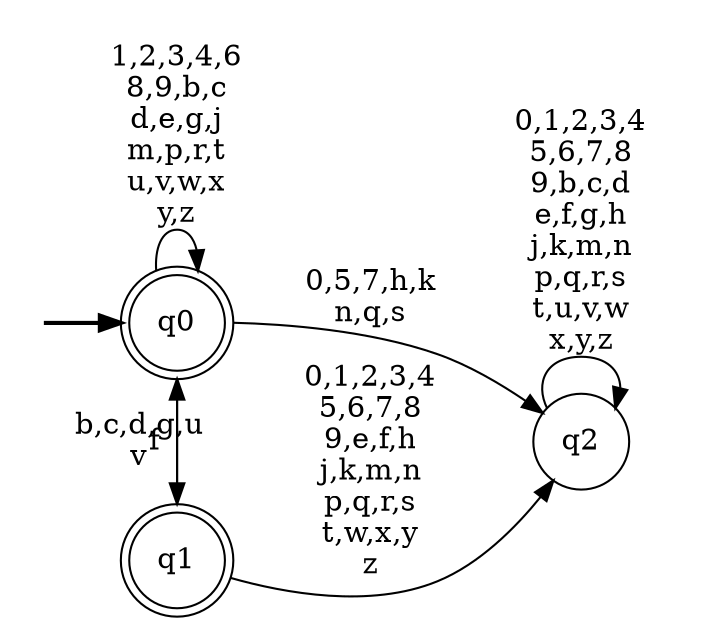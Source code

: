 digraph BlueStar {
__start0 [style = invis, shape = none, label = "", width = 0, height = 0];

rankdir=LR;
size="8,5";

s0 [style="rounded,filled", color="black", fillcolor="white" shape="doublecircle", label="q0"];
s1 [style="rounded,filled", color="black", fillcolor="white" shape="doublecircle", label="q1"];
s2 [style="filled", color="black", fillcolor="white" shape="circle", label="q2"];
subgraph cluster_main { 
	graph [pad=".75", ranksep="0.15", nodesep="0.15"];
	 style=invis; 
	__start0 -> s0 [penwidth=2];
}
s0 -> s0 [label="1,2,3,4,6\n8,9,b,c\nd,e,g,j\nm,p,r,t\nu,v,w,x\ny,z"];
s0 -> s1 [label="f"];
s0 -> s2 [label="0,5,7,h,k\nn,q,s"];
s1 -> s0 [label="b,c,d,g,u\nv"];
s1 -> s2 [label="0,1,2,3,4\n5,6,7,8\n9,e,f,h\nj,k,m,n\np,q,r,s\nt,w,x,y\nz"];
s2 -> s2 [label="0,1,2,3,4\n5,6,7,8\n9,b,c,d\ne,f,g,h\nj,k,m,n\np,q,r,s\nt,u,v,w\nx,y,z"];

}